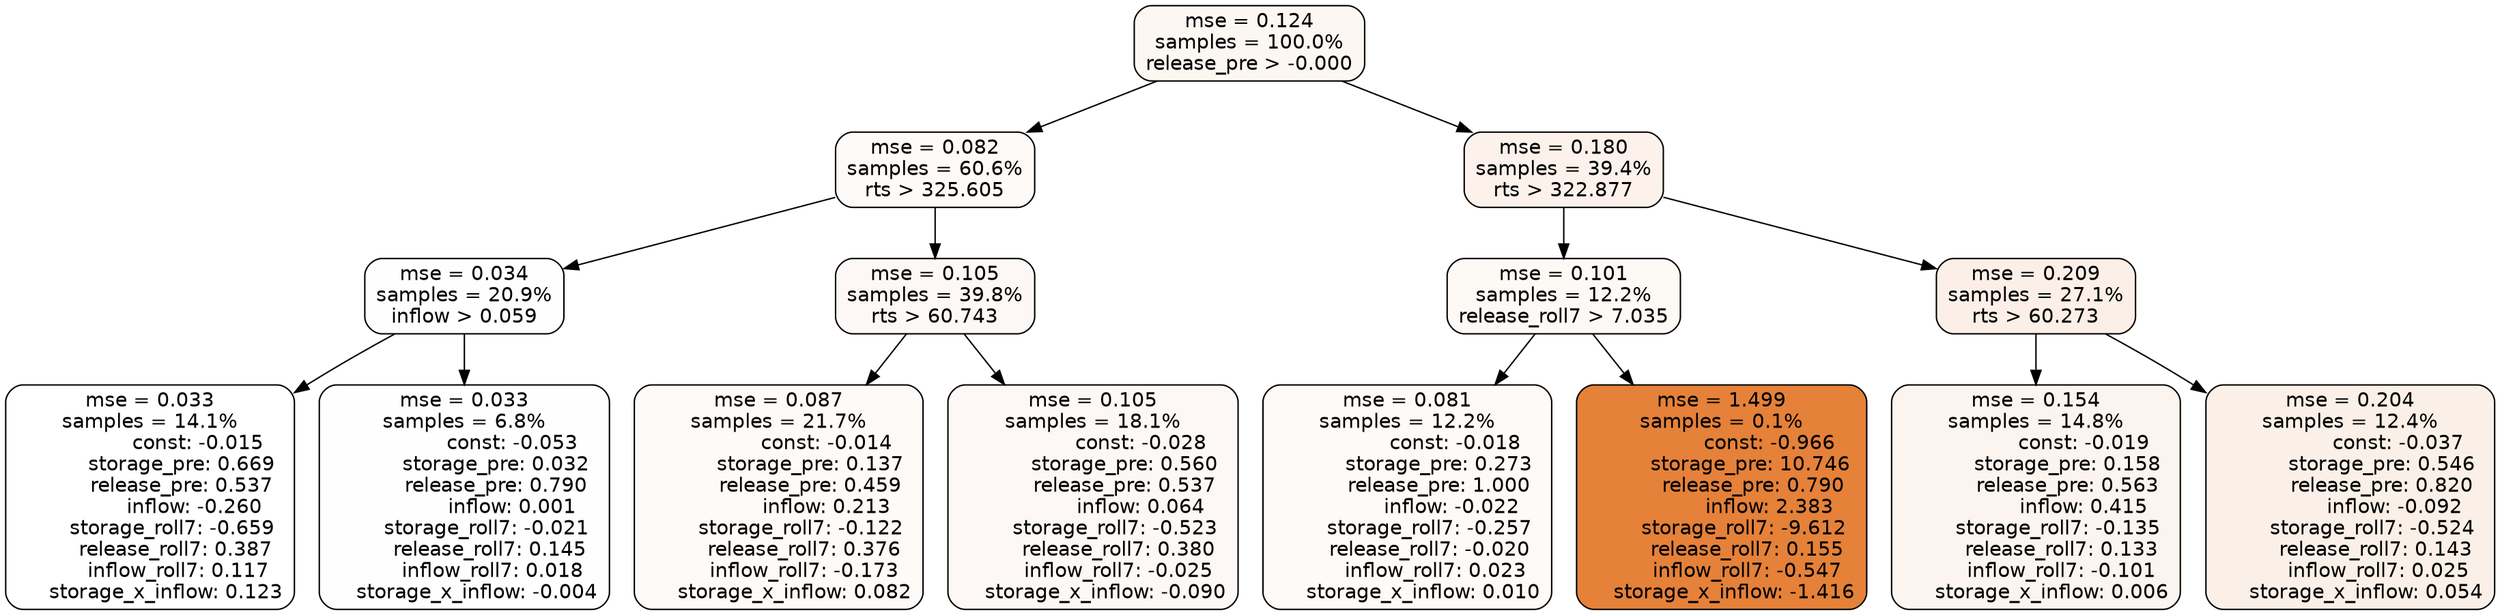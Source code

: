 digraph tree {
node [shape=rectangle, style="filled, rounded", color="black", fontname=helvetica] ;
edge [fontname=helvetica] ;
	"0" [label="mse = 0.124
samples = 100.0%
release_pre > -0.000", fillcolor="#fdf7f2"]
	"1" [label="mse = 0.082
samples = 60.6%
rts > 325.605", fillcolor="#fefaf8"]
	"8" [label="mse = 0.180
samples = 39.4%
rts > 322.877", fillcolor="#fcf2eb"]
	"5" [label="mse = 0.034
samples = 20.9%
inflow > 0.059", fillcolor="#fefefe"]
	"2" [label="mse = 0.105
samples = 39.8%
rts > 60.743", fillcolor="#fdf8f5"]
	"12" [label="mse = 0.101
samples = 12.2%
release_roll7 > 7.035", fillcolor="#fdf9f5"]
	"9" [label="mse = 0.209
samples = 27.1%
rts > 60.273", fillcolor="#fbefe7"]
	"6" [label="mse = 0.033
samples = 14.1%
               const: -0.015
          storage_pre: 0.669
          release_pre: 0.537
              inflow: -0.260
       storage_roll7: -0.659
        release_roll7: 0.387
         inflow_roll7: 0.117
     storage_x_inflow: 0.123", fillcolor="#ffffff"]
	"7" [label="mse = 0.033
samples = 6.8%
               const: -0.053
          storage_pre: 0.032
          release_pre: 0.790
               inflow: 0.001
       storage_roll7: -0.021
        release_roll7: 0.145
         inflow_roll7: 0.018
    storage_x_inflow: -0.004", fillcolor="#fefefe"]
	"3" [label="mse = 0.087
samples = 21.7%
               const: -0.014
          storage_pre: 0.137
          release_pre: 0.459
               inflow: 0.213
       storage_roll7: -0.122
        release_roll7: 0.376
        inflow_roll7: -0.173
     storage_x_inflow: 0.082", fillcolor="#fefaf7"]
	"4" [label="mse = 0.105
samples = 18.1%
               const: -0.028
          storage_pre: 0.560
          release_pre: 0.537
               inflow: 0.064
       storage_roll7: -0.523
        release_roll7: 0.380
        inflow_roll7: -0.025
    storage_x_inflow: -0.090", fillcolor="#fdf8f5"]
	"13" [label="mse = 0.081
samples = 12.2%
               const: -0.018
          storage_pre: 0.273
          release_pre: 1.000
              inflow: -0.022
       storage_roll7: -0.257
       release_roll7: -0.020
         inflow_roll7: 0.023
     storage_x_inflow: 0.010", fillcolor="#fefaf8"]
	"14" [label="mse = 1.499
samples = 0.1%
               const: -0.966
         storage_pre: 10.746
          release_pre: 0.790
               inflow: 2.383
       storage_roll7: -9.612
        release_roll7: 0.155
        inflow_roll7: -0.547
    storage_x_inflow: -1.416", fillcolor="#e58139"]
	"10" [label="mse = 0.154
samples = 14.8%
               const: -0.019
          storage_pre: 0.158
          release_pre: 0.563
               inflow: 0.415
       storage_roll7: -0.135
        release_roll7: 0.133
        inflow_roll7: -0.101
     storage_x_inflow: 0.006", fillcolor="#fcf4ee"]
	"11" [label="mse = 0.204
samples = 12.4%
               const: -0.037
          storage_pre: 0.546
          release_pre: 0.820
              inflow: -0.092
       storage_roll7: -0.524
        release_roll7: 0.143
         inflow_roll7: 0.025
     storage_x_inflow: 0.054", fillcolor="#fbf0e7"]

	"0" -> "1"
	"0" -> "8"
	"1" -> "2"
	"1" -> "5"
	"8" -> "9"
	"8" -> "12"
	"5" -> "6"
	"5" -> "7"
	"2" -> "3"
	"2" -> "4"
	"12" -> "13"
	"12" -> "14"
	"9" -> "10"
	"9" -> "11"
}